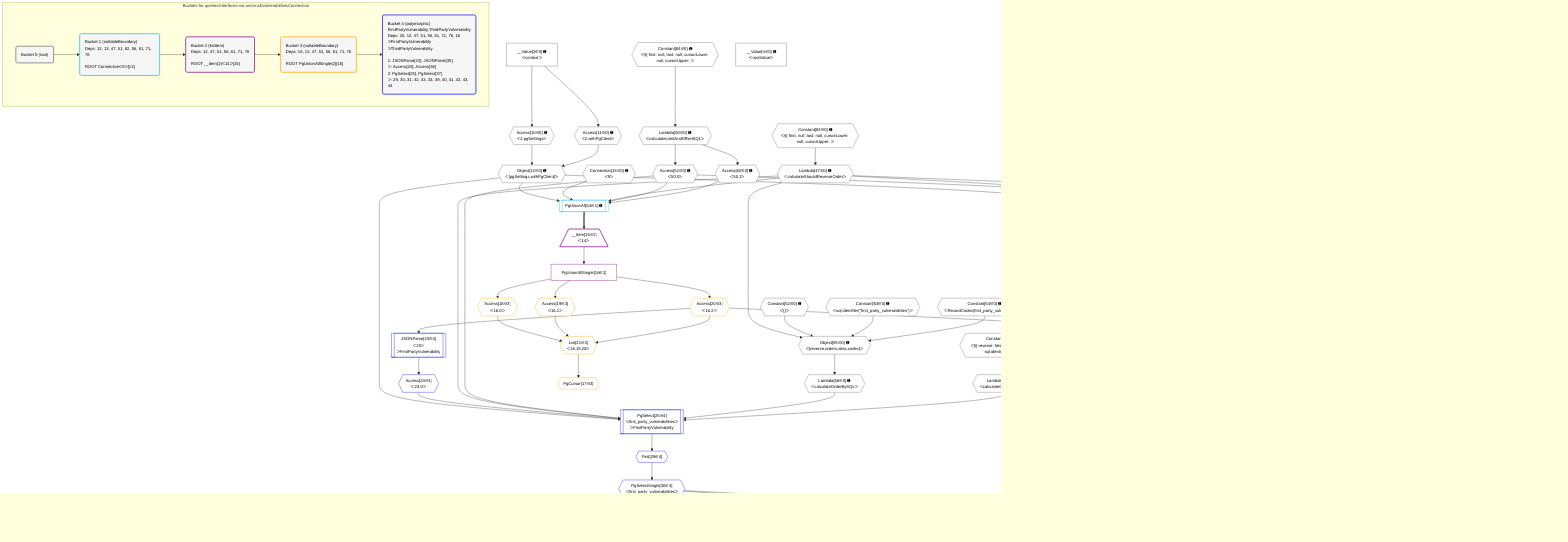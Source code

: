 %%{init: {'themeVariables': { 'fontSize': '12px'}}}%%
graph TD
    classDef path fill:#eee,stroke:#000,color:#000
    classDef plan fill:#fff,stroke-width:1px,color:#000
    classDef itemplan fill:#fff,stroke-width:2px,color:#000
    classDef unbatchedplan fill:#dff,stroke-width:1px,color:#000
    classDef sideeffectplan fill:#fcc,stroke-width:2px,color:#000
    classDef bucket fill:#f6f6f6,color:#000,stroke-width:2px,text-align:left


    %% plan dependencies
    Object55{{"Object[55∈0] ➊<br />ᐸ{reverse,orders,alias,codec}ᐳ"}}:::plan
    Lambda47{{"Lambda[47∈0] ➊<br />ᐸcalculateShouldReverseOrderᐳ"}}:::plan
    Constant52{{"Constant[52∈0] ➊<br />ᐸ[]ᐳ"}}:::plan
    Constant53{{"Constant[53∈0] ➊<br />ᐸsql.identifier(”first_party_vulnerabilities”)ᐳ"}}:::plan
    Constant54{{"Constant[54∈0] ➊<br />ᐸRecordCodec(first_party_vulnerabilities)ᐳ"}}:::plan
    Lambda47 & Constant52 & Constant53 & Constant54 --> Object55
    Object70{{"Object[70∈0] ➊<br />ᐸ{reverse,orders,alias,codec}ᐳ"}}:::plan
    Constant67{{"Constant[67∈0] ➊<br />ᐸ[]ᐳ"}}:::plan
    Constant68{{"Constant[68∈0] ➊<br />ᐸsql.identifier(”third_party_vulnerabilities”)ᐳ"}}:::plan
    Constant69{{"Constant[69∈0] ➊<br />ᐸRecordCodec(third_party_vulnerabilities)ᐳ"}}:::plan
    Lambda47 & Constant67 & Constant68 & Constant69 --> Object70
    Object12{{"Object[12∈0] ➊<br />ᐸ{pgSettings,withPgClient}ᐳ"}}:::plan
    Access10{{"Access[10∈0] ➊<br />ᐸ2.pgSettingsᐳ"}}:::plan
    Access11{{"Access[11∈0] ➊<br />ᐸ2.withPgClientᐳ"}}:::plan
    Access10 & Access11 --> Object12
    __Value2["__Value[2∈0] ➊<br />ᐸcontextᐳ"]:::plan
    __Value2 --> Access10
    __Value2 --> Access11
    Constant83{{"Constant[83∈0] ➊<br />ᐸ§{ first: null, last: null, cursorLower: null, cursorUpper: ᐳ"}}:::plan
    Constant83 --> Lambda47
    Lambda50{{"Lambda[50∈0] ➊<br />ᐸcalculateLimitAndOffsetSQLᐳ"}}:::plan
    Constant84{{"Constant[84∈0] ➊<br />ᐸ§{ first: null, last: null, cursorLower: null, cursorUpper: ᐳ"}}:::plan
    Constant84 --> Lambda50
    Access51{{"Access[51∈0] ➊<br />ᐸ50.0ᐳ"}}:::plan
    Lambda50 --> Access51
    Lambda56{{"Lambda[56∈0] ➊<br />ᐸcalculateOrderBySQLᐳ"}}:::plan
    Object55 --> Lambda56
    Lambda61{{"Lambda[61∈0] ➊<br />ᐸcalculateOrderBySQLᐳ"}}:::plan
    Constant85{{"Constant[85∈0] ➊<br />ᐸ§{ reverse: false, orders: [], alias: sql.identifier(”first_ᐳ"}}:::plan
    Constant85 --> Lambda61
    Lambda71{{"Lambda[71∈0] ➊<br />ᐸcalculateOrderBySQLᐳ"}}:::plan
    Object70 --> Lambda71
    Lambda76{{"Lambda[76∈0] ➊<br />ᐸcalculateOrderBySQLᐳ"}}:::plan
    Constant86{{"Constant[86∈0] ➊<br />ᐸ§{ reverse: false, orders: [], alias: sql.identifier(”third_ᐳ"}}:::plan
    Constant86 --> Lambda76
    Access82{{"Access[82∈0] ➊<br />ᐸ50.1ᐳ"}}:::plan
    Lambda50 --> Access82
    __Value4["__Value[4∈0] ➊<br />ᐸrootValueᐳ"]:::plan
    Connection13{{"Connection[13∈0] ➊<br />ᐸ9ᐳ"}}:::plan
    PgUnionAll14[["PgUnionAll[14∈1] ➊"]]:::plan
    Object12 & Connection13 & Lambda47 & Access51 & Access82 --> PgUnionAll14
    __Item15[/"__Item[15∈2]<br />ᐸ14ᐳ"\]:::itemplan
    PgUnionAll14 ==> __Item15
    PgUnionAllSingle16["PgUnionAllSingle[16∈2]"]:::plan
    __Item15 --> PgUnionAllSingle16
    List21{{"List[21∈3]<br />ᐸ18,19,20ᐳ"}}:::plan
    Access18{{"Access[18∈3]<br />ᐸ16.0ᐳ"}}:::plan
    Access19{{"Access[19∈3]<br />ᐸ16.1ᐳ"}}:::plan
    Access20{{"Access[20∈3]<br />ᐸ16.2ᐳ"}}:::plan
    Access18 & Access19 & Access20 --> List21
    PgCursor17{{"PgCursor[17∈3]"}}:::plan
    List21 --> PgCursor17
    PgUnionAllSingle16 --> Access18
    PgUnionAllSingle16 --> Access19
    PgUnionAllSingle16 --> Access20
    PgSelect25[["PgSelect[25∈4]<br />ᐸfirst_party_vulnerabilitiesᐳ<br />ᐳFirstPartyVulnerability"]]:::plan
    Access24{{"Access[24∈4]<br />ᐸ23.0ᐳ"}}:::plan
    Object12 & Access24 & Lambda47 & Access51 & Lambda56 & Lambda61 --> PgSelect25
    PgSelect37[["PgSelect[37∈4]<br />ᐸthird_party_vulnerabilitiesᐳ<br />ᐳThirdPartyVulnerability"]]:::plan
    Access36{{"Access[36∈4]<br />ᐸ35.0ᐳ"}}:::plan
    Object12 & Access36 & Lambda47 & Access51 & Lambda71 & Lambda76 --> PgSelect37
    JSONParse23[["JSONParse[23∈4]<br />ᐸ20ᐳ<br />ᐳFirstPartyVulnerability"]]:::plan
    Access20 --> JSONParse23
    JSONParse23 --> Access24
    First29{{"First[29∈4]"}}:::plan
    PgSelect25 --> First29
    PgSelectSingle30{{"PgSelectSingle[30∈4]<br />ᐸfirst_party_vulnerabilitiesᐳ"}}:::plan
    First29 --> PgSelectSingle30
    PgClassExpression31{{"PgClassExpression[31∈4]<br />ᐸ__first_pa...vss_score”ᐳ"}}:::plan
    PgSelectSingle30 --> PgClassExpression31
    PgClassExpression32{{"PgClassExpression[32∈4]<br />ᐸ__first_pa...ies__.”id”ᐳ"}}:::plan
    PgSelectSingle30 --> PgClassExpression32
    PgClassExpression33{{"PgClassExpression[33∈4]<br />ᐸ__first_pa...s__.”name”ᐳ"}}:::plan
    PgSelectSingle30 --> PgClassExpression33
    PgClassExpression34{{"PgClassExpression[34∈4]<br />ᐸ__first_pa...team_name”ᐳ"}}:::plan
    PgSelectSingle30 --> PgClassExpression34
    JSONParse35[["JSONParse[35∈4]<br />ᐸ20ᐳ<br />ᐳThirdPartyVulnerability"]]:::plan
    Access20 --> JSONParse35
    JSONParse35 --> Access36
    First39{{"First[39∈4]"}}:::plan
    PgSelect37 --> First39
    PgSelectSingle40{{"PgSelectSingle[40∈4]<br />ᐸthird_party_vulnerabilitiesᐳ"}}:::plan
    First39 --> PgSelectSingle40
    PgClassExpression41{{"PgClassExpression[41∈4]<br />ᐸ__third_pa...vss_score”ᐳ"}}:::plan
    PgSelectSingle40 --> PgClassExpression41
    PgClassExpression42{{"PgClassExpression[42∈4]<br />ᐸ__third_pa...ies__.”id”ᐳ"}}:::plan
    PgSelectSingle40 --> PgClassExpression42
    PgClassExpression43{{"PgClassExpression[43∈4]<br />ᐸ__third_pa...s__.”name”ᐳ"}}:::plan
    PgSelectSingle40 --> PgClassExpression43
    PgClassExpression44{{"PgClassExpression[44∈4]<br />ᐸ__third_pa...ndor_name”ᐳ"}}:::plan
    PgSelectSingle40 --> PgClassExpression44

    %% define steps

    subgraph "Buckets for queries/interfaces-via-union-all/vulnerabilitiesConnection"
    Bucket0("Bucket 0 (root)"):::bucket
    classDef bucket0 stroke:#696969
    class Bucket0,__Value2,__Value4,Access10,Access11,Object12,Connection13,Lambda47,Lambda50,Access51,Constant52,Constant53,Constant54,Object55,Lambda56,Lambda61,Constant67,Constant68,Constant69,Object70,Lambda71,Lambda76,Access82,Constant83,Constant84,Constant85,Constant86 bucket0
    Bucket1("Bucket 1 (nullableBoundary)<br />Deps: 12, 13, 47, 51, 82, 56, 61, 71, 76<br /><br />ROOT Connectionᐸ9ᐳ[13]"):::bucket
    classDef bucket1 stroke:#00bfff
    class Bucket1,PgUnionAll14 bucket1
    Bucket2("Bucket 2 (listItem)<br />Deps: 12, 47, 51, 56, 61, 71, 76<br /><br />ROOT __Item{2}ᐸ14ᐳ[15]"):::bucket
    classDef bucket2 stroke:#7f007f
    class Bucket2,__Item15,PgUnionAllSingle16 bucket2
    Bucket3("Bucket 3 (nullableBoundary)<br />Deps: 16, 12, 47, 51, 56, 61, 71, 76<br /><br />ROOT PgUnionAllSingle{2}[16]"):::bucket
    classDef bucket3 stroke:#ffa500
    class Bucket3,PgCursor17,Access18,Access19,Access20,List21 bucket3
    Bucket4("Bucket 4 (polymorphic)<br />FirstPartyVulnerability,ThirdPartyVulnerability<br />Deps: 20, 12, 47, 51, 56, 61, 71, 76, 16<br />ᐳFirstPartyVulnerability<br />ᐳThirdPartyVulnerability<br /><br />1: JSONParse[23], JSONParse[35]<br />ᐳ: Access[24], Access[36]<br />2: PgSelect[25], PgSelect[37]<br />ᐳ: 29, 30, 31, 32, 33, 34, 39, 40, 41, 42, 43, 44"):::bucket
    classDef bucket4 stroke:#0000ff
    class Bucket4,JSONParse23,Access24,PgSelect25,First29,PgSelectSingle30,PgClassExpression31,PgClassExpression32,PgClassExpression33,PgClassExpression34,JSONParse35,Access36,PgSelect37,First39,PgSelectSingle40,PgClassExpression41,PgClassExpression42,PgClassExpression43,PgClassExpression44 bucket4
    Bucket0 --> Bucket1
    Bucket1 --> Bucket2
    Bucket2 --> Bucket3
    Bucket3 --> Bucket4
    end